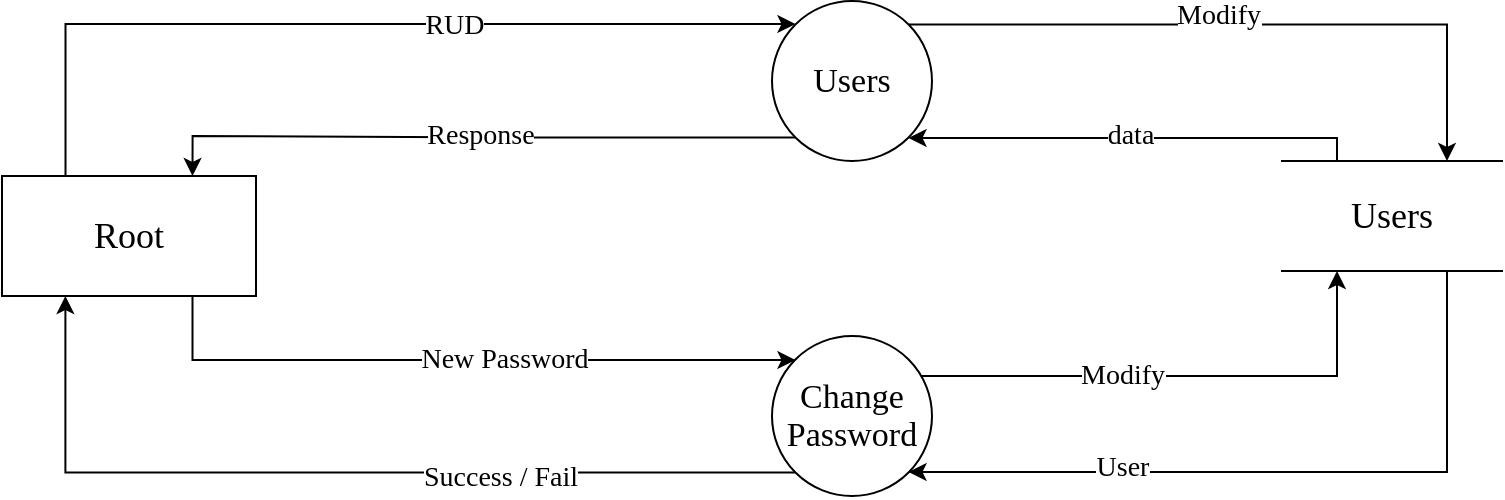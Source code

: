 <mxfile version="17.2.3" type="device"><diagram id="HeBkzXPH-GdMvk_lJBK_" name="Page-1"><mxGraphModel dx="1106" dy="653" grid="1" gridSize="10" guides="1" tooltips="1" connect="1" arrows="1" fold="1" page="1" pageScale="1" pageWidth="827" pageHeight="1169" background="none" math="0" shadow="0"><root><mxCell id="0"/><mxCell id="1" parent="0"/><mxCell id="6l1TLSjAQP7HA2U_qRRk-10" value="&lt;font style=&quot;font-size: 18px&quot;&gt;Root&lt;/font&gt;" style="rounded=0;whiteSpace=wrap;html=1;fontFamily=Times New Roman;" parent="1" vertex="1"><mxGeometry x="40" y="190" width="127" height="60" as="geometry"/></mxCell><mxCell id="vkqfPGjD64mzjqCIcGSG-30" style="edgeStyle=elbowEdgeStyle;rounded=0;orthogonalLoop=1;jettySize=auto;html=1;entryX=1;entryY=1;entryDx=0;entryDy=0;fontSize=17;exitX=0.25;exitY=0;exitDx=0;exitDy=0;fontFamily=Times New Roman;elbow=vertical;" parent="1" source="vkqfPGjD64mzjqCIcGSG-34" target="vkqfPGjD64mzjqCIcGSG-39" edge="1"><mxGeometry relative="1" as="geometry"><Array as="points"><mxPoint x="640" y="171"/></Array></mxGeometry></mxCell><mxCell id="vkqfPGjD64mzjqCIcGSG-31" value="data" style="edgeLabel;html=1;align=center;verticalAlign=middle;resizable=0;points=[];fontSize=14;fontFamily=Times New Roman;" parent="vkqfPGjD64mzjqCIcGSG-30" connectable="0" vertex="1"><mxGeometry x="0.475" y="-3" relative="1" as="geometry"><mxPoint x="51" y="2" as="offset"/></mxGeometry></mxCell><mxCell id="vkqfPGjD64mzjqCIcGSG-32" style="edgeStyle=elbowEdgeStyle;rounded=0;orthogonalLoop=1;jettySize=auto;elbow=vertical;html=1;exitX=0.75;exitY=1;exitDx=0;exitDy=0;entryX=1;entryY=1;entryDx=0;entryDy=0;fontSize=17;fontFamily=Times New Roman;" parent="1" source="vkqfPGjD64mzjqCIcGSG-34" target="vkqfPGjD64mzjqCIcGSG-44" edge="1"><mxGeometry relative="1" as="geometry"><Array as="points"><mxPoint x="681" y="338"/></Array></mxGeometry></mxCell><mxCell id="vkqfPGjD64mzjqCIcGSG-33" value="User" style="edgeLabel;html=1;align=center;verticalAlign=middle;resizable=0;points=[];fontSize=14;fontFamily=Times New Roman;" parent="vkqfPGjD64mzjqCIcGSG-32" connectable="0" vertex="1"><mxGeometry x="0.611" y="-2" relative="1" as="geometry"><mxPoint x="35" as="offset"/></mxGeometry></mxCell><mxCell id="vkqfPGjD64mzjqCIcGSG-34" value="&lt;font style=&quot;font-size: 18px&quot;&gt;Users&lt;/font&gt;" style="shape=partialRectangle;whiteSpace=wrap;html=1;left=0;right=0;fillColor=default;rounded=0;shadow=0;glass=0;sketch=0;fontFamily=Times New Roman;fontSize=16;gradientColor=none;" parent="1" vertex="1"><mxGeometry x="680" y="182.5" width="110" height="55" as="geometry"/></mxCell><mxCell id="vkqfPGjD64mzjqCIcGSG-35" style="edgeStyle=orthogonalEdgeStyle;rounded=0;orthogonalLoop=1;jettySize=auto;html=1;fontSize=17;entryX=0.75;entryY=0;entryDx=0;entryDy=0;exitX=1;exitY=0;exitDx=0;exitDy=0;fontFamily=Times New Roman;" parent="1" source="vkqfPGjD64mzjqCIcGSG-39" target="vkqfPGjD64mzjqCIcGSG-34" edge="1"><mxGeometry relative="1" as="geometry"/></mxCell><mxCell id="vkqfPGjD64mzjqCIcGSG-36" value="Modify" style="edgeLabel;html=1;align=center;verticalAlign=middle;resizable=0;points=[];fontSize=14;fontFamily=Times New Roman;" parent="vkqfPGjD64mzjqCIcGSG-35" connectable="0" vertex="1"><mxGeometry x="-0.303" y="1" relative="1" as="geometry"><mxPoint x="37" y="-3" as="offset"/></mxGeometry></mxCell><mxCell id="vkqfPGjD64mzjqCIcGSG-37" style="edgeStyle=orthogonalEdgeStyle;rounded=0;orthogonalLoop=1;jettySize=auto;html=1;exitX=0;exitY=1;exitDx=0;exitDy=0;entryX=0.75;entryY=0;entryDx=0;entryDy=0;fontSize=17;startArrow=none;startFill=0;endArrow=classic;endFill=1;elbow=vertical;fontFamily=Times New Roman;" parent="1" source="vkqfPGjD64mzjqCIcGSG-39" target="6l1TLSjAQP7HA2U_qRRk-10" edge="1"><mxGeometry relative="1" as="geometry"><mxPoint x="290" y="389" as="targetPoint"/></mxGeometry></mxCell><mxCell id="vkqfPGjD64mzjqCIcGSG-38" value="Response" style="edgeLabel;html=1;align=center;verticalAlign=middle;resizable=0;points=[];fontSize=14;fontFamily=Times New Roman;" parent="vkqfPGjD64mzjqCIcGSG-37" connectable="0" vertex="1"><mxGeometry x="-0.573" relative="1" as="geometry"><mxPoint x="-89" y="-1" as="offset"/></mxGeometry></mxCell><mxCell id="vkqfPGjD64mzjqCIcGSG-39" value="&lt;p&gt;&lt;span style=&quot;line-height: 1.1&quot;&gt;&lt;font style=&quot;font-size: 17px&quot;&gt;Users&lt;/font&gt;&lt;/span&gt;&lt;/p&gt;" style="ellipse;whiteSpace=wrap;html=1;aspect=fixed;shadow=0;sketch=0;rotation=0;fontFamily=Times New Roman;" parent="1" vertex="1"><mxGeometry x="425" y="102.5" width="80" height="80" as="geometry"/></mxCell><mxCell id="vkqfPGjD64mzjqCIcGSG-40" style="edgeStyle=elbowEdgeStyle;rounded=0;orthogonalLoop=1;jettySize=auto;elbow=vertical;html=1;entryX=0.25;entryY=1;entryDx=0;entryDy=0;fontSize=17;fontFamily=Times New Roman;" parent="1" source="vkqfPGjD64mzjqCIcGSG-44" target="vkqfPGjD64mzjqCIcGSG-34" edge="1"><mxGeometry relative="1" as="geometry"><Array as="points"><mxPoint x="705" y="290"/></Array></mxGeometry></mxCell><mxCell id="vkqfPGjD64mzjqCIcGSG-41" value="Modify" style="edgeLabel;html=1;align=center;verticalAlign=middle;resizable=0;points=[];fontSize=14;fontFamily=Times New Roman;" parent="vkqfPGjD64mzjqCIcGSG-40" connectable="0" vertex="1"><mxGeometry x="-0.609" relative="1" as="geometry"><mxPoint x="49" as="offset"/></mxGeometry></mxCell><mxCell id="vkqfPGjD64mzjqCIcGSG-42" style="edgeStyle=orthogonalEdgeStyle;rounded=0;orthogonalLoop=1;jettySize=auto;html=1;exitX=0;exitY=1;exitDx=0;exitDy=0;entryX=0.25;entryY=1;entryDx=0;entryDy=0;fontSize=17;startArrow=none;startFill=0;endArrow=classic;endFill=1;fontFamily=Times New Roman;" parent="1" source="vkqfPGjD64mzjqCIcGSG-44" target="6l1TLSjAQP7HA2U_qRRk-10" edge="1"><mxGeometry relative="1" as="geometry"><mxPoint x="290" y="389" as="targetPoint"/></mxGeometry></mxCell><mxCell id="vkqfPGjD64mzjqCIcGSG-43" value="Success / Fail" style="edgeLabel;html=1;align=center;verticalAlign=middle;resizable=0;points=[];fontSize=14;fontFamily=Times New Roman;" parent="vkqfPGjD64mzjqCIcGSG-42" connectable="0" vertex="1"><mxGeometry x="-0.367" y="2" relative="1" as="geometry"><mxPoint x="-4" as="offset"/></mxGeometry></mxCell><mxCell id="vkqfPGjD64mzjqCIcGSG-44" value="&lt;p&gt;&lt;span style=&quot;line-height: 1.1&quot;&gt;&lt;font style=&quot;font-size: 17px&quot;&gt;Change Password&lt;/font&gt;&lt;/span&gt;&lt;/p&gt;" style="ellipse;whiteSpace=wrap;html=1;aspect=fixed;shadow=0;sketch=0;rotation=0;fontFamily=Times New Roman;" parent="1" vertex="1"><mxGeometry x="425" y="270" width="80" height="80" as="geometry"/></mxCell><mxCell id="vkqfPGjD64mzjqCIcGSG-47" style="edgeStyle=elbowEdgeStyle;rounded=0;orthogonalLoop=1;jettySize=auto;html=1;entryX=0;entryY=0;entryDx=0;entryDy=0;fontSize=17;startArrow=none;startFill=0;endArrow=classic;endFill=1;exitX=0.25;exitY=0;exitDx=0;exitDy=0;fontFamily=Times New Roman;elbow=vertical;" parent="1" source="6l1TLSjAQP7HA2U_qRRk-10" target="vkqfPGjD64mzjqCIcGSG-39" edge="1"><mxGeometry relative="1" as="geometry"><Array as="points"><mxPoint x="390" y="114"/></Array><mxPoint x="210" y="359" as="sourcePoint"/></mxGeometry></mxCell><mxCell id="vkqfPGjD64mzjqCIcGSG-48" value="RUD" style="edgeLabel;html=1;align=center;verticalAlign=middle;resizable=0;points=[];fontSize=14;fontFamily=Times New Roman;" parent="vkqfPGjD64mzjqCIcGSG-47" connectable="0" vertex="1"><mxGeometry x="0.661" relative="1" as="geometry"><mxPoint x="-97" y="1" as="offset"/></mxGeometry></mxCell><mxCell id="vkqfPGjD64mzjqCIcGSG-49" style="edgeStyle=elbowEdgeStyle;rounded=0;orthogonalLoop=1;jettySize=auto;html=1;entryX=0;entryY=0;entryDx=0;entryDy=0;fontSize=17;startArrow=none;startFill=0;endArrow=classic;endFill=1;exitX=0.75;exitY=1;exitDx=0;exitDy=0;elbow=vertical;fontFamily=Times New Roman;" parent="1" source="6l1TLSjAQP7HA2U_qRRk-10" target="vkqfPGjD64mzjqCIcGSG-44" edge="1"><mxGeometry relative="1" as="geometry"><Array as="points"><mxPoint x="200" y="282"/></Array><mxPoint x="210" y="359" as="sourcePoint"/></mxGeometry></mxCell><mxCell id="vkqfPGjD64mzjqCIcGSG-50" value="New Password" style="edgeLabel;html=1;align=center;verticalAlign=middle;resizable=0;points=[];fontSize=14;fontFamily=Times New Roman;" parent="vkqfPGjD64mzjqCIcGSG-49" connectable="0" vertex="1"><mxGeometry x="0.536" relative="1" as="geometry"><mxPoint x="-69" as="offset"/></mxGeometry></mxCell></root></mxGraphModel></diagram></mxfile>